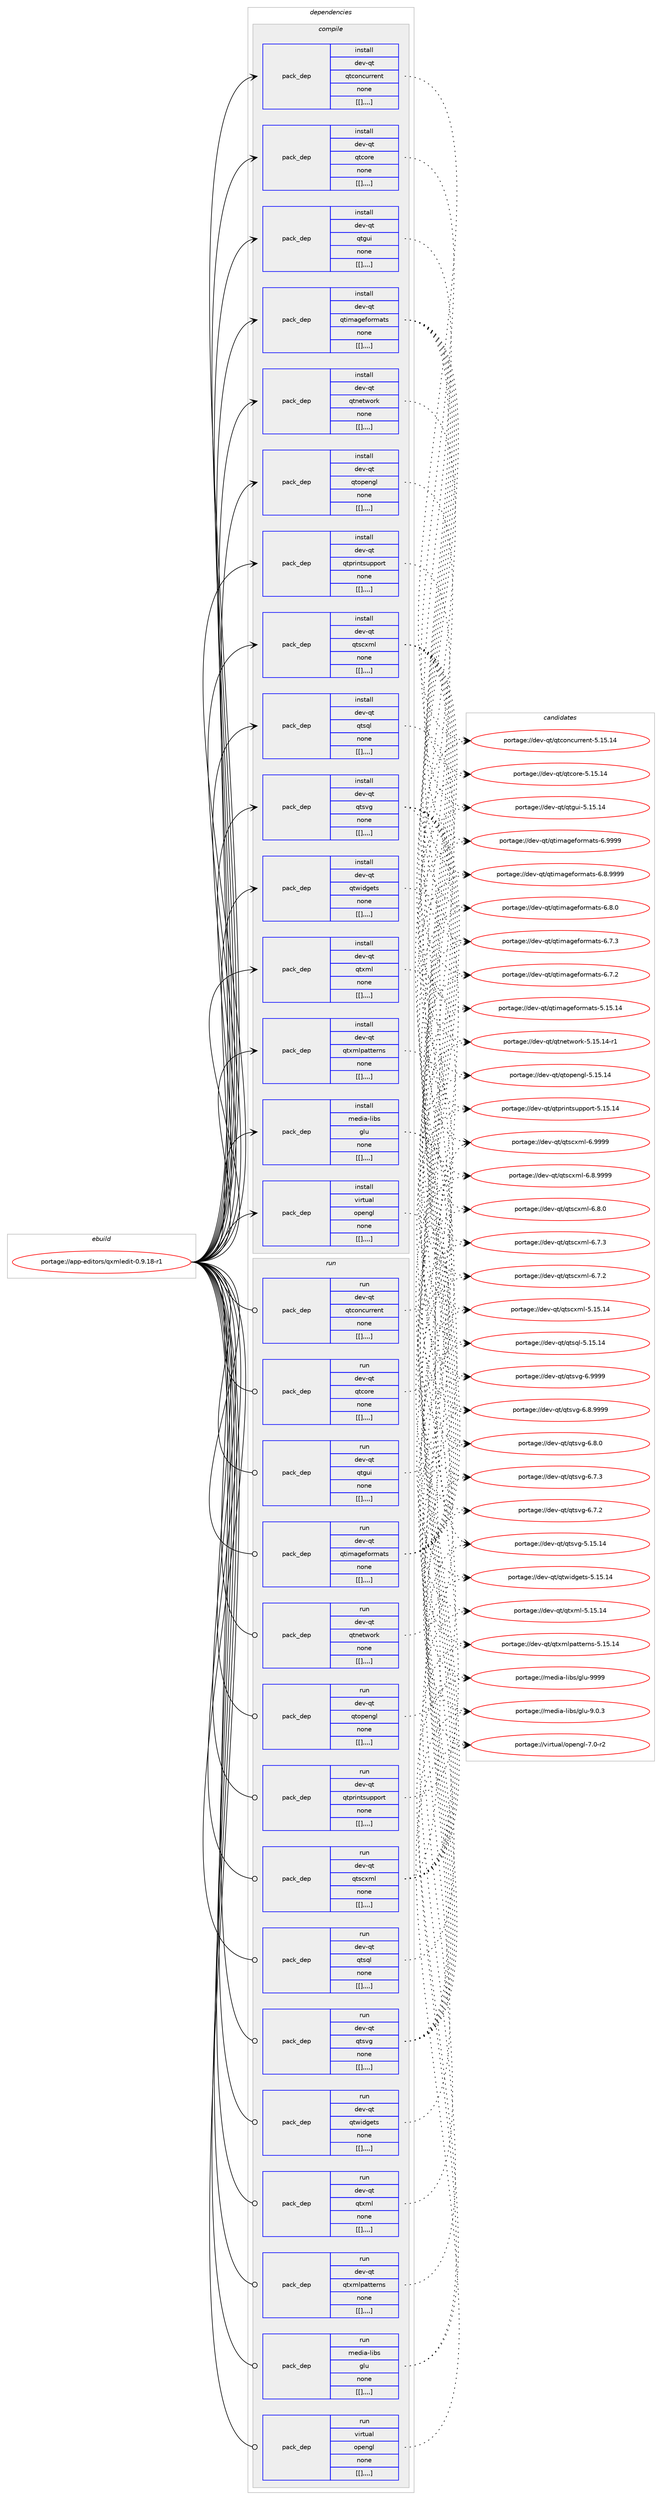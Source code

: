 digraph prolog {

# *************
# Graph options
# *************

newrank=true;
concentrate=true;
compound=true;
graph [rankdir=LR,fontname=Helvetica,fontsize=10,ranksep=1.5];#, ranksep=2.5, nodesep=0.2];
edge  [arrowhead=vee];
node  [fontname=Helvetica,fontsize=10];

# **********
# The ebuild
# **********

subgraph cluster_leftcol {
color=gray;
label=<<i>ebuild</i>>;
id [label="portage://app-editors/qxmledit-0.9.18-r1", color=red, width=4, href="../app-editors/qxmledit-0.9.18-r1.svg"];
}

# ****************
# The dependencies
# ****************

subgraph cluster_midcol {
color=gray;
label=<<i>dependencies</i>>;
subgraph cluster_compile {
fillcolor="#eeeeee";
style=filled;
label=<<i>compile</i>>;
subgraph pack12418 {
dependency17251 [label=<<TABLE BORDER="0" CELLBORDER="1" CELLSPACING="0" CELLPADDING="4" WIDTH="220"><TR><TD ROWSPAN="6" CELLPADDING="30">pack_dep</TD></TR><TR><TD WIDTH="110">install</TD></TR><TR><TD>dev-qt</TD></TR><TR><TD>qtconcurrent</TD></TR><TR><TD>none</TD></TR><TR><TD>[[],,,,]</TD></TR></TABLE>>, shape=none, color=blue];
}
id:e -> dependency17251:w [weight=20,style="solid",arrowhead="vee"];
subgraph pack12484 {
dependency17300 [label=<<TABLE BORDER="0" CELLBORDER="1" CELLSPACING="0" CELLPADDING="4" WIDTH="220"><TR><TD ROWSPAN="6" CELLPADDING="30">pack_dep</TD></TR><TR><TD WIDTH="110">install</TD></TR><TR><TD>dev-qt</TD></TR><TR><TD>qtcore</TD></TR><TR><TD>none</TD></TR><TR><TD>[[],,,,]</TD></TR></TABLE>>, shape=none, color=blue];
}
id:e -> dependency17300:w [weight=20,style="solid",arrowhead="vee"];
subgraph pack12498 {
dependency17476 [label=<<TABLE BORDER="0" CELLBORDER="1" CELLSPACING="0" CELLPADDING="4" WIDTH="220"><TR><TD ROWSPAN="6" CELLPADDING="30">pack_dep</TD></TR><TR><TD WIDTH="110">install</TD></TR><TR><TD>dev-qt</TD></TR><TR><TD>qtgui</TD></TR><TR><TD>none</TD></TR><TR><TD>[[],,,,]</TD></TR></TABLE>>, shape=none, color=blue];
}
id:e -> dependency17476:w [weight=20,style="solid",arrowhead="vee"];
subgraph pack12651 {
dependency17499 [label=<<TABLE BORDER="0" CELLBORDER="1" CELLSPACING="0" CELLPADDING="4" WIDTH="220"><TR><TD ROWSPAN="6" CELLPADDING="30">pack_dep</TD></TR><TR><TD WIDTH="110">install</TD></TR><TR><TD>dev-qt</TD></TR><TR><TD>qtimageformats</TD></TR><TR><TD>none</TD></TR><TR><TD>[[],,,,]</TD></TR></TABLE>>, shape=none, color=blue];
}
id:e -> dependency17499:w [weight=20,style="solid",arrowhead="vee"];
subgraph pack12666 {
dependency17521 [label=<<TABLE BORDER="0" CELLBORDER="1" CELLSPACING="0" CELLPADDING="4" WIDTH="220"><TR><TD ROWSPAN="6" CELLPADDING="30">pack_dep</TD></TR><TR><TD WIDTH="110">install</TD></TR><TR><TD>dev-qt</TD></TR><TR><TD>qtnetwork</TD></TR><TR><TD>none</TD></TR><TR><TD>[[],,,,]</TD></TR></TABLE>>, shape=none, color=blue];
}
id:e -> dependency17521:w [weight=20,style="solid",arrowhead="vee"];
subgraph pack12684 {
dependency17584 [label=<<TABLE BORDER="0" CELLBORDER="1" CELLSPACING="0" CELLPADDING="4" WIDTH="220"><TR><TD ROWSPAN="6" CELLPADDING="30">pack_dep</TD></TR><TR><TD WIDTH="110">install</TD></TR><TR><TD>dev-qt</TD></TR><TR><TD>qtopengl</TD></TR><TR><TD>none</TD></TR><TR><TD>[[],,,,]</TD></TR></TABLE>>, shape=none, color=blue];
}
id:e -> dependency17584:w [weight=20,style="solid",arrowhead="vee"];
subgraph pack12712 {
dependency17611 [label=<<TABLE BORDER="0" CELLBORDER="1" CELLSPACING="0" CELLPADDING="4" WIDTH="220"><TR><TD ROWSPAN="6" CELLPADDING="30">pack_dep</TD></TR><TR><TD WIDTH="110">install</TD></TR><TR><TD>dev-qt</TD></TR><TR><TD>qtprintsupport</TD></TR><TR><TD>none</TD></TR><TR><TD>[[],,,,]</TD></TR></TABLE>>, shape=none, color=blue];
}
id:e -> dependency17611:w [weight=20,style="solid",arrowhead="vee"];
subgraph pack12733 {
dependency17665 [label=<<TABLE BORDER="0" CELLBORDER="1" CELLSPACING="0" CELLPADDING="4" WIDTH="220"><TR><TD ROWSPAN="6" CELLPADDING="30">pack_dep</TD></TR><TR><TD WIDTH="110">install</TD></TR><TR><TD>dev-qt</TD></TR><TR><TD>qtscxml</TD></TR><TR><TD>none</TD></TR><TR><TD>[[],,,,]</TD></TR></TABLE>>, shape=none, color=blue];
}
id:e -> dependency17665:w [weight=20,style="solid",arrowhead="vee"];
subgraph pack12774 {
dependency17726 [label=<<TABLE BORDER="0" CELLBORDER="1" CELLSPACING="0" CELLPADDING="4" WIDTH="220"><TR><TD ROWSPAN="6" CELLPADDING="30">pack_dep</TD></TR><TR><TD WIDTH="110">install</TD></TR><TR><TD>dev-qt</TD></TR><TR><TD>qtsql</TD></TR><TR><TD>none</TD></TR><TR><TD>[[],,,,]</TD></TR></TABLE>>, shape=none, color=blue];
}
id:e -> dependency17726:w [weight=20,style="solid",arrowhead="vee"];
subgraph pack12834 {
dependency17752 [label=<<TABLE BORDER="0" CELLBORDER="1" CELLSPACING="0" CELLPADDING="4" WIDTH="220"><TR><TD ROWSPAN="6" CELLPADDING="30">pack_dep</TD></TR><TR><TD WIDTH="110">install</TD></TR><TR><TD>dev-qt</TD></TR><TR><TD>qtsvg</TD></TR><TR><TD>none</TD></TR><TR><TD>[[],,,,]</TD></TR></TABLE>>, shape=none, color=blue];
}
id:e -> dependency17752:w [weight=20,style="solid",arrowhead="vee"];
subgraph pack12839 {
dependency17778 [label=<<TABLE BORDER="0" CELLBORDER="1" CELLSPACING="0" CELLPADDING="4" WIDTH="220"><TR><TD ROWSPAN="6" CELLPADDING="30">pack_dep</TD></TR><TR><TD WIDTH="110">install</TD></TR><TR><TD>dev-qt</TD></TR><TR><TD>qtwidgets</TD></TR><TR><TD>none</TD></TR><TR><TD>[[],,,,]</TD></TR></TABLE>>, shape=none, color=blue];
}
id:e -> dependency17778:w [weight=20,style="solid",arrowhead="vee"];
subgraph pack12972 {
dependency17963 [label=<<TABLE BORDER="0" CELLBORDER="1" CELLSPACING="0" CELLPADDING="4" WIDTH="220"><TR><TD ROWSPAN="6" CELLPADDING="30">pack_dep</TD></TR><TR><TD WIDTH="110">install</TD></TR><TR><TD>dev-qt</TD></TR><TR><TD>qtxml</TD></TR><TR><TD>none</TD></TR><TR><TD>[[],,,,]</TD></TR></TABLE>>, shape=none, color=blue];
}
id:e -> dependency17963:w [weight=20,style="solid",arrowhead="vee"];
subgraph pack12991 {
dependency17971 [label=<<TABLE BORDER="0" CELLBORDER="1" CELLSPACING="0" CELLPADDING="4" WIDTH="220"><TR><TD ROWSPAN="6" CELLPADDING="30">pack_dep</TD></TR><TR><TD WIDTH="110">install</TD></TR><TR><TD>dev-qt</TD></TR><TR><TD>qtxmlpatterns</TD></TR><TR><TD>none</TD></TR><TR><TD>[[],,,,]</TD></TR></TABLE>>, shape=none, color=blue];
}
id:e -> dependency17971:w [weight=20,style="solid",arrowhead="vee"];
subgraph pack12995 {
dependency17999 [label=<<TABLE BORDER="0" CELLBORDER="1" CELLSPACING="0" CELLPADDING="4" WIDTH="220"><TR><TD ROWSPAN="6" CELLPADDING="30">pack_dep</TD></TR><TR><TD WIDTH="110">install</TD></TR><TR><TD>media-libs</TD></TR><TR><TD>glu</TD></TR><TR><TD>none</TD></TR><TR><TD>[[],,,,]</TD></TR></TABLE>>, shape=none, color=blue];
}
id:e -> dependency17999:w [weight=20,style="solid",arrowhead="vee"];
subgraph pack13052 {
dependency18070 [label=<<TABLE BORDER="0" CELLBORDER="1" CELLSPACING="0" CELLPADDING="4" WIDTH="220"><TR><TD ROWSPAN="6" CELLPADDING="30">pack_dep</TD></TR><TR><TD WIDTH="110">install</TD></TR><TR><TD>virtual</TD></TR><TR><TD>opengl</TD></TR><TR><TD>none</TD></TR><TR><TD>[[],,,,]</TD></TR></TABLE>>, shape=none, color=blue];
}
id:e -> dependency18070:w [weight=20,style="solid",arrowhead="vee"];
}
subgraph cluster_compileandrun {
fillcolor="#eeeeee";
style=filled;
label=<<i>compile and run</i>>;
}
subgraph cluster_run {
fillcolor="#eeeeee";
style=filled;
label=<<i>run</i>>;
subgraph pack13069 {
dependency18098 [label=<<TABLE BORDER="0" CELLBORDER="1" CELLSPACING="0" CELLPADDING="4" WIDTH="220"><TR><TD ROWSPAN="6" CELLPADDING="30">pack_dep</TD></TR><TR><TD WIDTH="110">run</TD></TR><TR><TD>dev-qt</TD></TR><TR><TD>qtconcurrent</TD></TR><TR><TD>none</TD></TR><TR><TD>[[],,,,]</TD></TR></TABLE>>, shape=none, color=blue];
}
id:e -> dependency18098:w [weight=20,style="solid",arrowhead="odot"];
subgraph pack13082 {
dependency18121 [label=<<TABLE BORDER="0" CELLBORDER="1" CELLSPACING="0" CELLPADDING="4" WIDTH="220"><TR><TD ROWSPAN="6" CELLPADDING="30">pack_dep</TD></TR><TR><TD WIDTH="110">run</TD></TR><TR><TD>dev-qt</TD></TR><TR><TD>qtcore</TD></TR><TR><TD>none</TD></TR><TR><TD>[[],,,,]</TD></TR></TABLE>>, shape=none, color=blue];
}
id:e -> dependency18121:w [weight=20,style="solid",arrowhead="odot"];
subgraph pack13101 {
dependency18147 [label=<<TABLE BORDER="0" CELLBORDER="1" CELLSPACING="0" CELLPADDING="4" WIDTH="220"><TR><TD ROWSPAN="6" CELLPADDING="30">pack_dep</TD></TR><TR><TD WIDTH="110">run</TD></TR><TR><TD>dev-qt</TD></TR><TR><TD>qtgui</TD></TR><TR><TD>none</TD></TR><TR><TD>[[],,,,]</TD></TR></TABLE>>, shape=none, color=blue];
}
id:e -> dependency18147:w [weight=20,style="solid",arrowhead="odot"];
subgraph pack13119 {
dependency18169 [label=<<TABLE BORDER="0" CELLBORDER="1" CELLSPACING="0" CELLPADDING="4" WIDTH="220"><TR><TD ROWSPAN="6" CELLPADDING="30">pack_dep</TD></TR><TR><TD WIDTH="110">run</TD></TR><TR><TD>dev-qt</TD></TR><TR><TD>qtimageformats</TD></TR><TR><TD>none</TD></TR><TR><TD>[[],,,,]</TD></TR></TABLE>>, shape=none, color=blue];
}
id:e -> dependency18169:w [weight=20,style="solid",arrowhead="odot"];
subgraph pack13212 {
dependency18297 [label=<<TABLE BORDER="0" CELLBORDER="1" CELLSPACING="0" CELLPADDING="4" WIDTH="220"><TR><TD ROWSPAN="6" CELLPADDING="30">pack_dep</TD></TR><TR><TD WIDTH="110">run</TD></TR><TR><TD>dev-qt</TD></TR><TR><TD>qtnetwork</TD></TR><TR><TD>none</TD></TR><TR><TD>[[],,,,]</TD></TR></TABLE>>, shape=none, color=blue];
}
id:e -> dependency18297:w [weight=20,style="solid",arrowhead="odot"];
subgraph pack13217 {
dependency18396 [label=<<TABLE BORDER="0" CELLBORDER="1" CELLSPACING="0" CELLPADDING="4" WIDTH="220"><TR><TD ROWSPAN="6" CELLPADDING="30">pack_dep</TD></TR><TR><TD WIDTH="110">run</TD></TR><TR><TD>dev-qt</TD></TR><TR><TD>qtopengl</TD></TR><TR><TD>none</TD></TR><TR><TD>[[],,,,]</TD></TR></TABLE>>, shape=none, color=blue];
}
id:e -> dependency18396:w [weight=20,style="solid",arrowhead="odot"];
subgraph pack13314 {
dependency18483 [label=<<TABLE BORDER="0" CELLBORDER="1" CELLSPACING="0" CELLPADDING="4" WIDTH="220"><TR><TD ROWSPAN="6" CELLPADDING="30">pack_dep</TD></TR><TR><TD WIDTH="110">run</TD></TR><TR><TD>dev-qt</TD></TR><TR><TD>qtprintsupport</TD></TR><TR><TD>none</TD></TR><TR><TD>[[],,,,]</TD></TR></TABLE>>, shape=none, color=blue];
}
id:e -> dependency18483:w [weight=20,style="solid",arrowhead="odot"];
subgraph pack13405 {
dependency18604 [label=<<TABLE BORDER="0" CELLBORDER="1" CELLSPACING="0" CELLPADDING="4" WIDTH="220"><TR><TD ROWSPAN="6" CELLPADDING="30">pack_dep</TD></TR><TR><TD WIDTH="110">run</TD></TR><TR><TD>dev-qt</TD></TR><TR><TD>qtscxml</TD></TR><TR><TD>none</TD></TR><TR><TD>[[],,,,]</TD></TR></TABLE>>, shape=none, color=blue];
}
id:e -> dependency18604:w [weight=20,style="solid",arrowhead="odot"];
subgraph pack13527 {
dependency18743 [label=<<TABLE BORDER="0" CELLBORDER="1" CELLSPACING="0" CELLPADDING="4" WIDTH="220"><TR><TD ROWSPAN="6" CELLPADDING="30">pack_dep</TD></TR><TR><TD WIDTH="110">run</TD></TR><TR><TD>dev-qt</TD></TR><TR><TD>qtsql</TD></TR><TR><TD>none</TD></TR><TR><TD>[[],,,,]</TD></TR></TABLE>>, shape=none, color=blue];
}
id:e -> dependency18743:w [weight=20,style="solid",arrowhead="odot"];
subgraph pack13551 {
dependency18773 [label=<<TABLE BORDER="0" CELLBORDER="1" CELLSPACING="0" CELLPADDING="4" WIDTH="220"><TR><TD ROWSPAN="6" CELLPADDING="30">pack_dep</TD></TR><TR><TD WIDTH="110">run</TD></TR><TR><TD>dev-qt</TD></TR><TR><TD>qtsvg</TD></TR><TR><TD>none</TD></TR><TR><TD>[[],,,,]</TD></TR></TABLE>>, shape=none, color=blue];
}
id:e -> dependency18773:w [weight=20,style="solid",arrowhead="odot"];
subgraph pack13643 {
dependency18870 [label=<<TABLE BORDER="0" CELLBORDER="1" CELLSPACING="0" CELLPADDING="4" WIDTH="220"><TR><TD ROWSPAN="6" CELLPADDING="30">pack_dep</TD></TR><TR><TD WIDTH="110">run</TD></TR><TR><TD>dev-qt</TD></TR><TR><TD>qtwidgets</TD></TR><TR><TD>none</TD></TR><TR><TD>[[],,,,]</TD></TR></TABLE>>, shape=none, color=blue];
}
id:e -> dependency18870:w [weight=20,style="solid",arrowhead="odot"];
subgraph pack13778 {
dependency19106 [label=<<TABLE BORDER="0" CELLBORDER="1" CELLSPACING="0" CELLPADDING="4" WIDTH="220"><TR><TD ROWSPAN="6" CELLPADDING="30">pack_dep</TD></TR><TR><TD WIDTH="110">run</TD></TR><TR><TD>dev-qt</TD></TR><TR><TD>qtxml</TD></TR><TR><TD>none</TD></TR><TR><TD>[[],,,,]</TD></TR></TABLE>>, shape=none, color=blue];
}
id:e -> dependency19106:w [weight=20,style="solid",arrowhead="odot"];
subgraph pack13838 {
dependency19166 [label=<<TABLE BORDER="0" CELLBORDER="1" CELLSPACING="0" CELLPADDING="4" WIDTH="220"><TR><TD ROWSPAN="6" CELLPADDING="30">pack_dep</TD></TR><TR><TD WIDTH="110">run</TD></TR><TR><TD>dev-qt</TD></TR><TR><TD>qtxmlpatterns</TD></TR><TR><TD>none</TD></TR><TR><TD>[[],,,,]</TD></TR></TABLE>>, shape=none, color=blue];
}
id:e -> dependency19166:w [weight=20,style="solid",arrowhead="odot"];
subgraph pack13871 {
dependency19214 [label=<<TABLE BORDER="0" CELLBORDER="1" CELLSPACING="0" CELLPADDING="4" WIDTH="220"><TR><TD ROWSPAN="6" CELLPADDING="30">pack_dep</TD></TR><TR><TD WIDTH="110">run</TD></TR><TR><TD>media-libs</TD></TR><TR><TD>glu</TD></TR><TR><TD>none</TD></TR><TR><TD>[[],,,,]</TD></TR></TABLE>>, shape=none, color=blue];
}
id:e -> dependency19214:w [weight=20,style="solid",arrowhead="odot"];
subgraph pack13963 {
dependency19316 [label=<<TABLE BORDER="0" CELLBORDER="1" CELLSPACING="0" CELLPADDING="4" WIDTH="220"><TR><TD ROWSPAN="6" CELLPADDING="30">pack_dep</TD></TR><TR><TD WIDTH="110">run</TD></TR><TR><TD>virtual</TD></TR><TR><TD>opengl</TD></TR><TR><TD>none</TD></TR><TR><TD>[[],,,,]</TD></TR></TABLE>>, shape=none, color=blue];
}
id:e -> dependency19316:w [weight=20,style="solid",arrowhead="odot"];
}
}

# **************
# The candidates
# **************

subgraph cluster_choices {
rank=same;
color=gray;
label=<<i>candidates</i>>;

subgraph choice12203 {
color=black;
nodesep=1;
choice100101118451131164711311699111110991171141141011101164553464953464952 [label="portage://dev-qt/qtconcurrent-5.15.14", color=red, width=4,href="../dev-qt/qtconcurrent-5.15.14.svg"];
dependency17251:e -> choice100101118451131164711311699111110991171141141011101164553464953464952:w [style=dotted,weight="100"];
}
subgraph choice12210 {
color=black;
nodesep=1;
choice1001011184511311647113116991111141014553464953464952 [label="portage://dev-qt/qtcore-5.15.14", color=red, width=4,href="../dev-qt/qtcore-5.15.14.svg"];
dependency17300:e -> choice1001011184511311647113116991111141014553464953464952:w [style=dotted,weight="100"];
}
subgraph choice12221 {
color=black;
nodesep=1;
choice10010111845113116471131161031171054553464953464952 [label="portage://dev-qt/qtgui-5.15.14", color=red, width=4,href="../dev-qt/qtgui-5.15.14.svg"];
dependency17476:e -> choice10010111845113116471131161031171054553464953464952:w [style=dotted,weight="100"];
}
subgraph choice12231 {
color=black;
nodesep=1;
choice1001011184511311647113116105109971031011021111141099711611545544657575757 [label="portage://dev-qt/qtimageformats-6.9999", color=red, width=4,href="../dev-qt/qtimageformats-6.9999.svg"];
choice10010111845113116471131161051099710310110211111410997116115455446564657575757 [label="portage://dev-qt/qtimageformats-6.8.9999", color=red, width=4,href="../dev-qt/qtimageformats-6.8.9999.svg"];
choice10010111845113116471131161051099710310110211111410997116115455446564648 [label="portage://dev-qt/qtimageformats-6.8.0", color=red, width=4,href="../dev-qt/qtimageformats-6.8.0.svg"];
choice10010111845113116471131161051099710310110211111410997116115455446554651 [label="portage://dev-qt/qtimageformats-6.7.3", color=red, width=4,href="../dev-qt/qtimageformats-6.7.3.svg"];
choice10010111845113116471131161051099710310110211111410997116115455446554650 [label="portage://dev-qt/qtimageformats-6.7.2", color=red, width=4,href="../dev-qt/qtimageformats-6.7.2.svg"];
choice100101118451131164711311610510997103101102111114109971161154553464953464952 [label="portage://dev-qt/qtimageformats-5.15.14", color=red, width=4,href="../dev-qt/qtimageformats-5.15.14.svg"];
dependency17499:e -> choice1001011184511311647113116105109971031011021111141099711611545544657575757:w [style=dotted,weight="100"];
dependency17499:e -> choice10010111845113116471131161051099710310110211111410997116115455446564657575757:w [style=dotted,weight="100"];
dependency17499:e -> choice10010111845113116471131161051099710310110211111410997116115455446564648:w [style=dotted,weight="100"];
dependency17499:e -> choice10010111845113116471131161051099710310110211111410997116115455446554651:w [style=dotted,weight="100"];
dependency17499:e -> choice10010111845113116471131161051099710310110211111410997116115455446554650:w [style=dotted,weight="100"];
dependency17499:e -> choice100101118451131164711311610510997103101102111114109971161154553464953464952:w [style=dotted,weight="100"];
}
subgraph choice12236 {
color=black;
nodesep=1;
choice100101118451131164711311611010111611911111410745534649534649524511449 [label="portage://dev-qt/qtnetwork-5.15.14-r1", color=red, width=4,href="../dev-qt/qtnetwork-5.15.14-r1.svg"];
dependency17521:e -> choice100101118451131164711311611010111611911111410745534649534649524511449:w [style=dotted,weight="100"];
}
subgraph choice12250 {
color=black;
nodesep=1;
choice10010111845113116471131161111121011101031084553464953464952 [label="portage://dev-qt/qtopengl-5.15.14", color=red, width=4,href="../dev-qt/qtopengl-5.15.14.svg"];
dependency17584:e -> choice10010111845113116471131161111121011101031084553464953464952:w [style=dotted,weight="100"];
}
subgraph choice12251 {
color=black;
nodesep=1;
choice10010111845113116471131161121141051101161151171121121111141164553464953464952 [label="portage://dev-qt/qtprintsupport-5.15.14", color=red, width=4,href="../dev-qt/qtprintsupport-5.15.14.svg"];
dependency17611:e -> choice10010111845113116471131161121141051101161151171121121111141164553464953464952:w [style=dotted,weight="100"];
}
subgraph choice12254 {
color=black;
nodesep=1;
choice10010111845113116471131161159912010910845544657575757 [label="portage://dev-qt/qtscxml-6.9999", color=red, width=4,href="../dev-qt/qtscxml-6.9999.svg"];
choice100101118451131164711311611599120109108455446564657575757 [label="portage://dev-qt/qtscxml-6.8.9999", color=red, width=4,href="../dev-qt/qtscxml-6.8.9999.svg"];
choice100101118451131164711311611599120109108455446564648 [label="portage://dev-qt/qtscxml-6.8.0", color=red, width=4,href="../dev-qt/qtscxml-6.8.0.svg"];
choice100101118451131164711311611599120109108455446554651 [label="portage://dev-qt/qtscxml-6.7.3", color=red, width=4,href="../dev-qt/qtscxml-6.7.3.svg"];
choice100101118451131164711311611599120109108455446554650 [label="portage://dev-qt/qtscxml-6.7.2", color=red, width=4,href="../dev-qt/qtscxml-6.7.2.svg"];
choice1001011184511311647113116115991201091084553464953464952 [label="portage://dev-qt/qtscxml-5.15.14", color=red, width=4,href="../dev-qt/qtscxml-5.15.14.svg"];
dependency17665:e -> choice10010111845113116471131161159912010910845544657575757:w [style=dotted,weight="100"];
dependency17665:e -> choice100101118451131164711311611599120109108455446564657575757:w [style=dotted,weight="100"];
dependency17665:e -> choice100101118451131164711311611599120109108455446564648:w [style=dotted,weight="100"];
dependency17665:e -> choice100101118451131164711311611599120109108455446554651:w [style=dotted,weight="100"];
dependency17665:e -> choice100101118451131164711311611599120109108455446554650:w [style=dotted,weight="100"];
dependency17665:e -> choice1001011184511311647113116115991201091084553464953464952:w [style=dotted,weight="100"];
}
subgraph choice12279 {
color=black;
nodesep=1;
choice10010111845113116471131161151131084553464953464952 [label="portage://dev-qt/qtsql-5.15.14", color=red, width=4,href="../dev-qt/qtsql-5.15.14.svg"];
dependency17726:e -> choice10010111845113116471131161151131084553464953464952:w [style=dotted,weight="100"];
}
subgraph choice12319 {
color=black;
nodesep=1;
choice100101118451131164711311611511810345544657575757 [label="portage://dev-qt/qtsvg-6.9999", color=red, width=4,href="../dev-qt/qtsvg-6.9999.svg"];
choice1001011184511311647113116115118103455446564657575757 [label="portage://dev-qt/qtsvg-6.8.9999", color=red, width=4,href="../dev-qt/qtsvg-6.8.9999.svg"];
choice1001011184511311647113116115118103455446564648 [label="portage://dev-qt/qtsvg-6.8.0", color=red, width=4,href="../dev-qt/qtsvg-6.8.0.svg"];
choice1001011184511311647113116115118103455446554651 [label="portage://dev-qt/qtsvg-6.7.3", color=red, width=4,href="../dev-qt/qtsvg-6.7.3.svg"];
choice1001011184511311647113116115118103455446554650 [label="portage://dev-qt/qtsvg-6.7.2", color=red, width=4,href="../dev-qt/qtsvg-6.7.2.svg"];
choice10010111845113116471131161151181034553464953464952 [label="portage://dev-qt/qtsvg-5.15.14", color=red, width=4,href="../dev-qt/qtsvg-5.15.14.svg"];
dependency17752:e -> choice100101118451131164711311611511810345544657575757:w [style=dotted,weight="100"];
dependency17752:e -> choice1001011184511311647113116115118103455446564657575757:w [style=dotted,weight="100"];
dependency17752:e -> choice1001011184511311647113116115118103455446564648:w [style=dotted,weight="100"];
dependency17752:e -> choice1001011184511311647113116115118103455446554651:w [style=dotted,weight="100"];
dependency17752:e -> choice1001011184511311647113116115118103455446554650:w [style=dotted,weight="100"];
dependency17752:e -> choice10010111845113116471131161151181034553464953464952:w [style=dotted,weight="100"];
}
subgraph choice12328 {
color=black;
nodesep=1;
choice10010111845113116471131161191051001031011161154553464953464952 [label="portage://dev-qt/qtwidgets-5.15.14", color=red, width=4,href="../dev-qt/qtwidgets-5.15.14.svg"];
dependency17778:e -> choice10010111845113116471131161191051001031011161154553464953464952:w [style=dotted,weight="100"];
}
subgraph choice12333 {
color=black;
nodesep=1;
choice10010111845113116471131161201091084553464953464952 [label="portage://dev-qt/qtxml-5.15.14", color=red, width=4,href="../dev-qt/qtxml-5.15.14.svg"];
dependency17963:e -> choice10010111845113116471131161201091084553464953464952:w [style=dotted,weight="100"];
}
subgraph choice12343 {
color=black;
nodesep=1;
choice1001011184511311647113116120109108112971161161011141101154553464953464952 [label="portage://dev-qt/qtxmlpatterns-5.15.14", color=red, width=4,href="../dev-qt/qtxmlpatterns-5.15.14.svg"];
dependency17971:e -> choice1001011184511311647113116120109108112971161161011141101154553464953464952:w [style=dotted,weight="100"];
}
subgraph choice12345 {
color=black;
nodesep=1;
choice109101100105974510810598115471031081174557575757 [label="portage://media-libs/glu-9999", color=red, width=4,href="../media-libs/glu-9999.svg"];
choice10910110010597451081059811547103108117455746484651 [label="portage://media-libs/glu-9.0.3", color=red, width=4,href="../media-libs/glu-9.0.3.svg"];
dependency17999:e -> choice109101100105974510810598115471031081174557575757:w [style=dotted,weight="100"];
dependency17999:e -> choice10910110010597451081059811547103108117455746484651:w [style=dotted,weight="100"];
}
subgraph choice12353 {
color=black;
nodesep=1;
choice1181051141161179710847111112101110103108455546484511450 [label="portage://virtual/opengl-7.0-r2", color=red, width=4,href="../virtual/opengl-7.0-r2.svg"];
dependency18070:e -> choice1181051141161179710847111112101110103108455546484511450:w [style=dotted,weight="100"];
}
subgraph choice12379 {
color=black;
nodesep=1;
choice100101118451131164711311699111110991171141141011101164553464953464952 [label="portage://dev-qt/qtconcurrent-5.15.14", color=red, width=4,href="../dev-qt/qtconcurrent-5.15.14.svg"];
dependency18098:e -> choice100101118451131164711311699111110991171141141011101164553464953464952:w [style=dotted,weight="100"];
}
subgraph choice12381 {
color=black;
nodesep=1;
choice1001011184511311647113116991111141014553464953464952 [label="portage://dev-qt/qtcore-5.15.14", color=red, width=4,href="../dev-qt/qtcore-5.15.14.svg"];
dependency18121:e -> choice1001011184511311647113116991111141014553464953464952:w [style=dotted,weight="100"];
}
subgraph choice12383 {
color=black;
nodesep=1;
choice10010111845113116471131161031171054553464953464952 [label="portage://dev-qt/qtgui-5.15.14", color=red, width=4,href="../dev-qt/qtgui-5.15.14.svg"];
dependency18147:e -> choice10010111845113116471131161031171054553464953464952:w [style=dotted,weight="100"];
}
subgraph choice12385 {
color=black;
nodesep=1;
choice1001011184511311647113116105109971031011021111141099711611545544657575757 [label="portage://dev-qt/qtimageformats-6.9999", color=red, width=4,href="../dev-qt/qtimageformats-6.9999.svg"];
choice10010111845113116471131161051099710310110211111410997116115455446564657575757 [label="portage://dev-qt/qtimageformats-6.8.9999", color=red, width=4,href="../dev-qt/qtimageformats-6.8.9999.svg"];
choice10010111845113116471131161051099710310110211111410997116115455446564648 [label="portage://dev-qt/qtimageformats-6.8.0", color=red, width=4,href="../dev-qt/qtimageformats-6.8.0.svg"];
choice10010111845113116471131161051099710310110211111410997116115455446554651 [label="portage://dev-qt/qtimageformats-6.7.3", color=red, width=4,href="../dev-qt/qtimageformats-6.7.3.svg"];
choice10010111845113116471131161051099710310110211111410997116115455446554650 [label="portage://dev-qt/qtimageformats-6.7.2", color=red, width=4,href="../dev-qt/qtimageformats-6.7.2.svg"];
choice100101118451131164711311610510997103101102111114109971161154553464953464952 [label="portage://dev-qt/qtimageformats-5.15.14", color=red, width=4,href="../dev-qt/qtimageformats-5.15.14.svg"];
dependency18169:e -> choice1001011184511311647113116105109971031011021111141099711611545544657575757:w [style=dotted,weight="100"];
dependency18169:e -> choice10010111845113116471131161051099710310110211111410997116115455446564657575757:w [style=dotted,weight="100"];
dependency18169:e -> choice10010111845113116471131161051099710310110211111410997116115455446564648:w [style=dotted,weight="100"];
dependency18169:e -> choice10010111845113116471131161051099710310110211111410997116115455446554651:w [style=dotted,weight="100"];
dependency18169:e -> choice10010111845113116471131161051099710310110211111410997116115455446554650:w [style=dotted,weight="100"];
dependency18169:e -> choice100101118451131164711311610510997103101102111114109971161154553464953464952:w [style=dotted,weight="100"];
}
subgraph choice12389 {
color=black;
nodesep=1;
choice100101118451131164711311611010111611911111410745534649534649524511449 [label="portage://dev-qt/qtnetwork-5.15.14-r1", color=red, width=4,href="../dev-qt/qtnetwork-5.15.14-r1.svg"];
dependency18297:e -> choice100101118451131164711311611010111611911111410745534649534649524511449:w [style=dotted,weight="100"];
}
subgraph choice12404 {
color=black;
nodesep=1;
choice10010111845113116471131161111121011101031084553464953464952 [label="portage://dev-qt/qtopengl-5.15.14", color=red, width=4,href="../dev-qt/qtopengl-5.15.14.svg"];
dependency18396:e -> choice10010111845113116471131161111121011101031084553464953464952:w [style=dotted,weight="100"];
}
subgraph choice12409 {
color=black;
nodesep=1;
choice10010111845113116471131161121141051101161151171121121111141164553464953464952 [label="portage://dev-qt/qtprintsupport-5.15.14", color=red, width=4,href="../dev-qt/qtprintsupport-5.15.14.svg"];
dependency18483:e -> choice10010111845113116471131161121141051101161151171121121111141164553464953464952:w [style=dotted,weight="100"];
}
subgraph choice12413 {
color=black;
nodesep=1;
choice10010111845113116471131161159912010910845544657575757 [label="portage://dev-qt/qtscxml-6.9999", color=red, width=4,href="../dev-qt/qtscxml-6.9999.svg"];
choice100101118451131164711311611599120109108455446564657575757 [label="portage://dev-qt/qtscxml-6.8.9999", color=red, width=4,href="../dev-qt/qtscxml-6.8.9999.svg"];
choice100101118451131164711311611599120109108455446564648 [label="portage://dev-qt/qtscxml-6.8.0", color=red, width=4,href="../dev-qt/qtscxml-6.8.0.svg"];
choice100101118451131164711311611599120109108455446554651 [label="portage://dev-qt/qtscxml-6.7.3", color=red, width=4,href="../dev-qt/qtscxml-6.7.3.svg"];
choice100101118451131164711311611599120109108455446554650 [label="portage://dev-qt/qtscxml-6.7.2", color=red, width=4,href="../dev-qt/qtscxml-6.7.2.svg"];
choice1001011184511311647113116115991201091084553464953464952 [label="portage://dev-qt/qtscxml-5.15.14", color=red, width=4,href="../dev-qt/qtscxml-5.15.14.svg"];
dependency18604:e -> choice10010111845113116471131161159912010910845544657575757:w [style=dotted,weight="100"];
dependency18604:e -> choice100101118451131164711311611599120109108455446564657575757:w [style=dotted,weight="100"];
dependency18604:e -> choice100101118451131164711311611599120109108455446564648:w [style=dotted,weight="100"];
dependency18604:e -> choice100101118451131164711311611599120109108455446554651:w [style=dotted,weight="100"];
dependency18604:e -> choice100101118451131164711311611599120109108455446554650:w [style=dotted,weight="100"];
dependency18604:e -> choice1001011184511311647113116115991201091084553464953464952:w [style=dotted,weight="100"];
}
subgraph choice12421 {
color=black;
nodesep=1;
choice10010111845113116471131161151131084553464953464952 [label="portage://dev-qt/qtsql-5.15.14", color=red, width=4,href="../dev-qt/qtsql-5.15.14.svg"];
dependency18743:e -> choice10010111845113116471131161151131084553464953464952:w [style=dotted,weight="100"];
}
subgraph choice12424 {
color=black;
nodesep=1;
choice100101118451131164711311611511810345544657575757 [label="portage://dev-qt/qtsvg-6.9999", color=red, width=4,href="../dev-qt/qtsvg-6.9999.svg"];
choice1001011184511311647113116115118103455446564657575757 [label="portage://dev-qt/qtsvg-6.8.9999", color=red, width=4,href="../dev-qt/qtsvg-6.8.9999.svg"];
choice1001011184511311647113116115118103455446564648 [label="portage://dev-qt/qtsvg-6.8.0", color=red, width=4,href="../dev-qt/qtsvg-6.8.0.svg"];
choice1001011184511311647113116115118103455446554651 [label="portage://dev-qt/qtsvg-6.7.3", color=red, width=4,href="../dev-qt/qtsvg-6.7.3.svg"];
choice1001011184511311647113116115118103455446554650 [label="portage://dev-qt/qtsvg-6.7.2", color=red, width=4,href="../dev-qt/qtsvg-6.7.2.svg"];
choice10010111845113116471131161151181034553464953464952 [label="portage://dev-qt/qtsvg-5.15.14", color=red, width=4,href="../dev-qt/qtsvg-5.15.14.svg"];
dependency18773:e -> choice100101118451131164711311611511810345544657575757:w [style=dotted,weight="100"];
dependency18773:e -> choice1001011184511311647113116115118103455446564657575757:w [style=dotted,weight="100"];
dependency18773:e -> choice1001011184511311647113116115118103455446564648:w [style=dotted,weight="100"];
dependency18773:e -> choice1001011184511311647113116115118103455446554651:w [style=dotted,weight="100"];
dependency18773:e -> choice1001011184511311647113116115118103455446554650:w [style=dotted,weight="100"];
dependency18773:e -> choice10010111845113116471131161151181034553464953464952:w [style=dotted,weight="100"];
}
subgraph choice12439 {
color=black;
nodesep=1;
choice10010111845113116471131161191051001031011161154553464953464952 [label="portage://dev-qt/qtwidgets-5.15.14", color=red, width=4,href="../dev-qt/qtwidgets-5.15.14.svg"];
dependency18870:e -> choice10010111845113116471131161191051001031011161154553464953464952:w [style=dotted,weight="100"];
}
subgraph choice12464 {
color=black;
nodesep=1;
choice10010111845113116471131161201091084553464953464952 [label="portage://dev-qt/qtxml-5.15.14", color=red, width=4,href="../dev-qt/qtxml-5.15.14.svg"];
dependency19106:e -> choice10010111845113116471131161201091084553464953464952:w [style=dotted,weight="100"];
}
subgraph choice12494 {
color=black;
nodesep=1;
choice1001011184511311647113116120109108112971161161011141101154553464953464952 [label="portage://dev-qt/qtxmlpatterns-5.15.14", color=red, width=4,href="../dev-qt/qtxmlpatterns-5.15.14.svg"];
dependency19166:e -> choice1001011184511311647113116120109108112971161161011141101154553464953464952:w [style=dotted,weight="100"];
}
subgraph choice12503 {
color=black;
nodesep=1;
choice109101100105974510810598115471031081174557575757 [label="portage://media-libs/glu-9999", color=red, width=4,href="../media-libs/glu-9999.svg"];
choice10910110010597451081059811547103108117455746484651 [label="portage://media-libs/glu-9.0.3", color=red, width=4,href="../media-libs/glu-9.0.3.svg"];
dependency19214:e -> choice109101100105974510810598115471031081174557575757:w [style=dotted,weight="100"];
dependency19214:e -> choice10910110010597451081059811547103108117455746484651:w [style=dotted,weight="100"];
}
subgraph choice12541 {
color=black;
nodesep=1;
choice1181051141161179710847111112101110103108455546484511450 [label="portage://virtual/opengl-7.0-r2", color=red, width=4,href="../virtual/opengl-7.0-r2.svg"];
dependency19316:e -> choice1181051141161179710847111112101110103108455546484511450:w [style=dotted,weight="100"];
}
}

}
